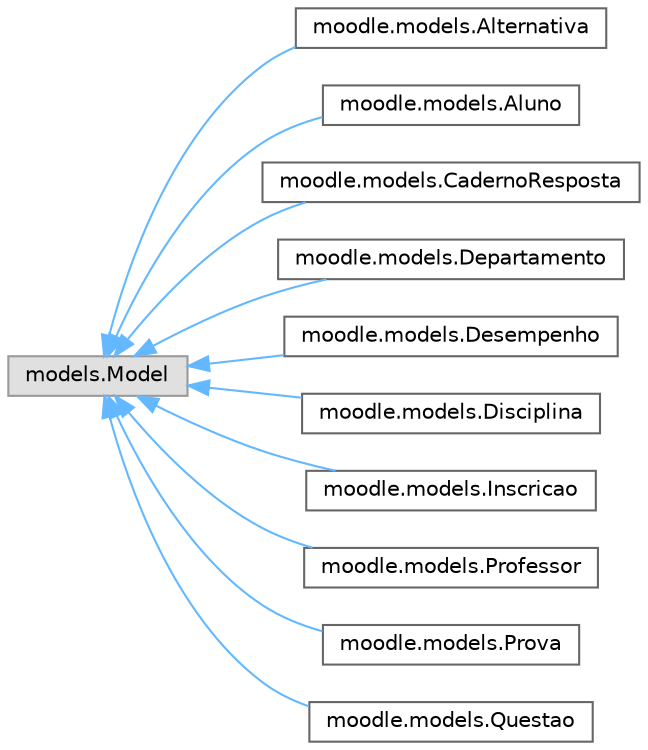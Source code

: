 digraph "Graphical Class Hierarchy"
{
 // INTERACTIVE_SVG=YES
 // LATEX_PDF_SIZE
  bgcolor="transparent";
  edge [fontname=Helvetica,fontsize=10,labelfontname=Helvetica,labelfontsize=10];
  node [fontname=Helvetica,fontsize=10,shape=box,height=0.2,width=0.4];
  rankdir="LR";
  Node0 [label="models.Model",height=0.2,width=0.4,color="grey60", fillcolor="#E0E0E0", style="filled",tooltip=" "];
  Node0 -> Node1 [dir="back",color="steelblue1",style="solid"];
  Node1 [label="moodle.models.Alternativa",height=0.2,width=0.4,color="grey40", fillcolor="white", style="filled",URL="$classmoodle_1_1models_1_1_alternativa.html",tooltip=" "];
  Node0 -> Node2 [dir="back",color="steelblue1",style="solid"];
  Node2 [label="moodle.models.Aluno",height=0.2,width=0.4,color="grey40", fillcolor="white", style="filled",URL="$classmoodle_1_1models_1_1_aluno.html",tooltip=" "];
  Node0 -> Node3 [dir="back",color="steelblue1",style="solid"];
  Node3 [label="moodle.models.CadernoResposta",height=0.2,width=0.4,color="grey40", fillcolor="white", style="filled",URL="$classmoodle_1_1models_1_1_caderno_resposta.html",tooltip=" "];
  Node0 -> Node4 [dir="back",color="steelblue1",style="solid"];
  Node4 [label="moodle.models.Departamento",height=0.2,width=0.4,color="grey40", fillcolor="white", style="filled",URL="$classmoodle_1_1models_1_1_departamento.html",tooltip=" "];
  Node0 -> Node5 [dir="back",color="steelblue1",style="solid"];
  Node5 [label="moodle.models.Desempenho",height=0.2,width=0.4,color="grey40", fillcolor="white", style="filled",URL="$classmoodle_1_1models_1_1_desempenho.html",tooltip=" "];
  Node0 -> Node6 [dir="back",color="steelblue1",style="solid"];
  Node6 [label="moodle.models.Disciplina",height=0.2,width=0.4,color="grey40", fillcolor="white", style="filled",URL="$classmoodle_1_1models_1_1_disciplina.html",tooltip=" "];
  Node0 -> Node7 [dir="back",color="steelblue1",style="solid"];
  Node7 [label="moodle.models.Inscricao",height=0.2,width=0.4,color="grey40", fillcolor="white", style="filled",URL="$classmoodle_1_1models_1_1_inscricao.html",tooltip=" "];
  Node0 -> Node8 [dir="back",color="steelblue1",style="solid"];
  Node8 [label="moodle.models.Professor",height=0.2,width=0.4,color="grey40", fillcolor="white", style="filled",URL="$classmoodle_1_1models_1_1_professor.html",tooltip=" "];
  Node0 -> Node9 [dir="back",color="steelblue1",style="solid"];
  Node9 [label="moodle.models.Prova",height=0.2,width=0.4,color="grey40", fillcolor="white", style="filled",URL="$classmoodle_1_1models_1_1_prova.html",tooltip=" "];
  Node0 -> Node10 [dir="back",color="steelblue1",style="solid"];
  Node10 [label="moodle.models.Questao",height=0.2,width=0.4,color="grey40", fillcolor="white", style="filled",URL="$classmoodle_1_1models_1_1_questao.html",tooltip=" "];
}
